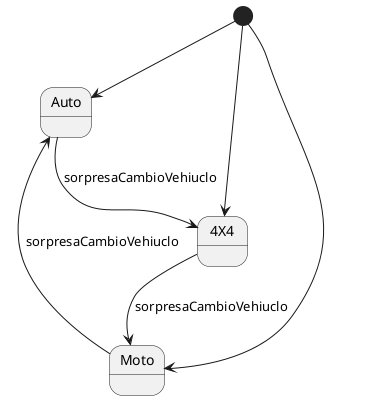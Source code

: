 @startuml

[*] --> Auto
[*] --> Moto
[*] --> 4X4

Auto --> 4X4 : sorpresaCambioVehiuclo
Moto --> Auto : sorpresaCambioVehiuclo
4X4 --> Moto : sorpresaCambioVehiuclo

@enduml